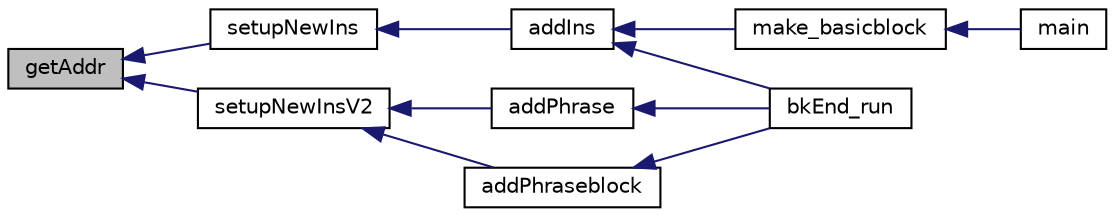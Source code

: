 digraph G
{
  edge [fontname="Helvetica",fontsize="10",labelfontname="Helvetica",labelfontsize="10"];
  node [fontname="Helvetica",fontsize="10",shape=record];
  rankdir=LR;
  Node1 [label="getAddr",height=0.2,width=0.4,color="black", fillcolor="grey75", style="filled" fontcolor="black"];
  Node1 -> Node2 [dir=back,color="midnightblue",fontsize="10",style="solid",fontname="Helvetica"];
  Node2 [label="setupNewIns",height=0.2,width=0.4,color="black", fillcolor="white", style="filled",URL="$bkEnd_8cpp.html#ae65f5a08a89109ce2afb34faaf30edac"];
  Node2 -> Node3 [dir=back,color="midnightblue",fontsize="10",style="solid",fontname="Helvetica"];
  Node3 [label="addIns",height=0.2,width=0.4,color="black", fillcolor="white", style="filled",URL="$bkEnd_8cpp.html#a699e911f02cc068558e37f3496d086ce"];
  Node3 -> Node4 [dir=back,color="midnightblue",fontsize="10",style="solid",fontname="Helvetica"];
  Node4 [label="bkEnd_run",height=0.2,width=0.4,color="black", fillcolor="white", style="filled",URL="$bkEnd_8h.html#a0de885ce07273f37e162ecb0e63ec95d"];
  Node3 -> Node5 [dir=back,color="midnightblue",fontsize="10",style="solid",fontname="Helvetica"];
  Node5 [label="make_basicblock",height=0.2,width=0.4,color="black", fillcolor="white", style="filled",URL="$make__basicblock_8cpp.html#a765669fc41b8885a39c1ec0df0df96ca"];
  Node5 -> Node6 [dir=back,color="midnightblue",fontsize="10",style="solid",fontname="Helvetica"];
  Node6 [label="main",height=0.2,width=0.4,color="black", fillcolor="white", style="filled",URL="$main_8cpp.html#a0ddf1224851353fc92bfbff6f499fa97"];
  Node1 -> Node7 [dir=back,color="midnightblue",fontsize="10",style="solid",fontname="Helvetica"];
  Node7 [label="setupNewInsV2",height=0.2,width=0.4,color="black", fillcolor="white", style="filled",URL="$bkEnd_8cpp.html#ab5a65ee867edd1ec1db1265dd7ca57d2"];
  Node7 -> Node8 [dir=back,color="midnightblue",fontsize="10",style="solid",fontname="Helvetica"];
  Node8 [label="addPhrase",height=0.2,width=0.4,color="black", fillcolor="white", style="filled",URL="$bkEnd_8cpp.html#a73b0a124e04ab7ad583a8ad063d501c5"];
  Node8 -> Node4 [dir=back,color="midnightblue",fontsize="10",style="solid",fontname="Helvetica"];
  Node7 -> Node9 [dir=back,color="midnightblue",fontsize="10",style="solid",fontname="Helvetica"];
  Node9 [label="addPhraseblock",height=0.2,width=0.4,color="black", fillcolor="white", style="filled",URL="$bkEnd_8cpp.html#ae7c9964c26331fddb647175a6d70a00a"];
  Node9 -> Node4 [dir=back,color="midnightblue",fontsize="10",style="solid",fontname="Helvetica"];
}
